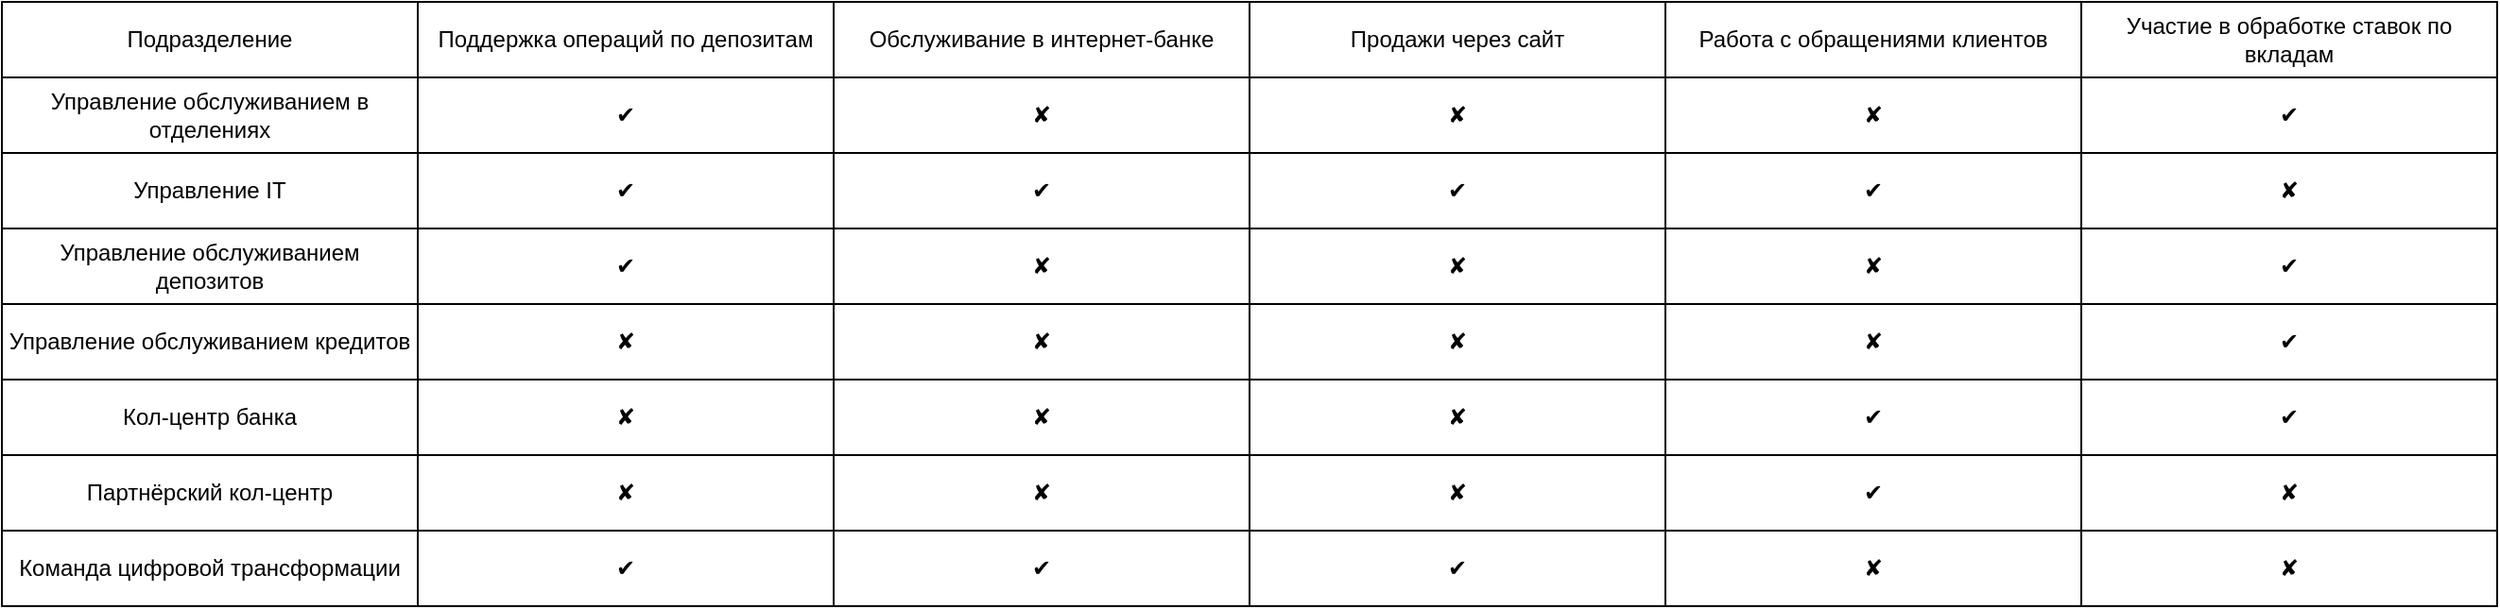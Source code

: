 <?xml version='1.0' encoding='utf-8'?>
<mxfile><diagram name="IT Landscape Table"><mxGraphModel><root><mxCell id="0" /><mxCell id="1" parent="0" /><mxCell id="2" value="Подразделение" style="shape=rectangle;whiteSpace=wrap;html=1;" vertex="1" parent="1"><mxGeometry x="20" y="20" width="220" height="40" as="geometry" /></mxCell><mxCell id="3" value="Поддержка операций по депозитам" style="shape=rectangle;whiteSpace=wrap;html=1;" vertex="1" parent="1"><mxGeometry x="240" y="20" width="220" height="40" as="geometry" /></mxCell><mxCell id="4" value="Обслуживание в интернет-банке" style="shape=rectangle;whiteSpace=wrap;html=1;" vertex="1" parent="1"><mxGeometry x="460" y="20" width="220" height="40" as="geometry" /></mxCell><mxCell id="5" value="Продажи через сайт" style="shape=rectangle;whiteSpace=wrap;html=1;" vertex="1" parent="1"><mxGeometry x="680" y="20" width="220" height="40" as="geometry" /></mxCell><mxCell id="6" value="Работа с обращениями клиентов" style="shape=rectangle;whiteSpace=wrap;html=1;" vertex="1" parent="1"><mxGeometry x="900" y="20" width="220" height="40" as="geometry" /></mxCell><mxCell id="7" value="Участие в обработке ставок по вкладам" style="shape=rectangle;whiteSpace=wrap;html=1;" vertex="1" parent="1"><mxGeometry x="1120" y="20" width="220" height="40" as="geometry" /></mxCell><mxCell id="8" value="Управление обслуживанием в отделениях" style="shape=rectangle;whiteSpace=wrap;html=1;" vertex="1" parent="1"><mxGeometry x="20" y="60" width="220" height="40" as="geometry" /></mxCell><mxCell id="9" value="✔" style="shape=rectangle;whiteSpace=wrap;html=1;" vertex="1" parent="1"><mxGeometry x="240" y="60" width="220" height="40" as="geometry" /></mxCell><mxCell id="10" value="✘" style="shape=rectangle;whiteSpace=wrap;html=1;" vertex="1" parent="1"><mxGeometry x="460" y="60" width="220" height="40" as="geometry" /></mxCell><mxCell id="11" value="✘" style="shape=rectangle;whiteSpace=wrap;html=1;" vertex="1" parent="1"><mxGeometry x="680" y="60" width="220" height="40" as="geometry" /></mxCell><mxCell id="12" value="✘" style="shape=rectangle;whiteSpace=wrap;html=1;" vertex="1" parent="1"><mxGeometry x="900" y="60" width="220" height="40" as="geometry" /></mxCell><mxCell id="13" value="✔" style="shape=rectangle;whiteSpace=wrap;html=1;" vertex="1" parent="1"><mxGeometry x="1120" y="60" width="220" height="40" as="geometry" /></mxCell><mxCell id="14" value="Управление IT" style="shape=rectangle;whiteSpace=wrap;html=1;" vertex="1" parent="1"><mxGeometry x="20" y="100" width="220" height="40" as="geometry" /></mxCell><mxCell id="15" value="✔" style="shape=rectangle;whiteSpace=wrap;html=1;" vertex="1" parent="1"><mxGeometry x="240" y="100" width="220" height="40" as="geometry" /></mxCell><mxCell id="16" value="✔" style="shape=rectangle;whiteSpace=wrap;html=1;" vertex="1" parent="1"><mxGeometry x="460" y="100" width="220" height="40" as="geometry" /></mxCell><mxCell id="17" value="✔" style="shape=rectangle;whiteSpace=wrap;html=1;" vertex="1" parent="1"><mxGeometry x="680" y="100" width="220" height="40" as="geometry" /></mxCell><mxCell id="18" value="✔" style="shape=rectangle;whiteSpace=wrap;html=1;" vertex="1" parent="1"><mxGeometry x="900" y="100" width="220" height="40" as="geometry" /></mxCell><mxCell id="19" value="✘" style="shape=rectangle;whiteSpace=wrap;html=1;" vertex="1" parent="1"><mxGeometry x="1120" y="100" width="220" height="40" as="geometry" /></mxCell><mxCell id="20" value="Управление обслуживанием депозитов" style="shape=rectangle;whiteSpace=wrap;html=1;" vertex="1" parent="1"><mxGeometry x="20" y="140" width="220" height="40" as="geometry" /></mxCell><mxCell id="21" value="✔" style="shape=rectangle;whiteSpace=wrap;html=1;" vertex="1" parent="1"><mxGeometry x="240" y="140" width="220" height="40" as="geometry" /></mxCell><mxCell id="22" value="✘" style="shape=rectangle;whiteSpace=wrap;html=1;" vertex="1" parent="1"><mxGeometry x="460" y="140" width="220" height="40" as="geometry" /></mxCell><mxCell id="23" value="✘" style="shape=rectangle;whiteSpace=wrap;html=1;" vertex="1" parent="1"><mxGeometry x="680" y="140" width="220" height="40" as="geometry" /></mxCell><mxCell id="24" value="✘" style="shape=rectangle;whiteSpace=wrap;html=1;" vertex="1" parent="1"><mxGeometry x="900" y="140" width="220" height="40" as="geometry" /></mxCell><mxCell id="25" value="✔" style="shape=rectangle;whiteSpace=wrap;html=1;" vertex="1" parent="1"><mxGeometry x="1120" y="140" width="220" height="40" as="geometry" /></mxCell><mxCell id="26" value="Управление обслуживанием кредитов" style="shape=rectangle;whiteSpace=wrap;html=1;" vertex="1" parent="1"><mxGeometry x="20" y="180" width="220" height="40" as="geometry" /></mxCell><mxCell id="27" value="✘" style="shape=rectangle;whiteSpace=wrap;html=1;" vertex="1" parent="1"><mxGeometry x="240" y="180" width="220" height="40" as="geometry" /></mxCell><mxCell id="28" value="✘" style="shape=rectangle;whiteSpace=wrap;html=1;" vertex="1" parent="1"><mxGeometry x="460" y="180" width="220" height="40" as="geometry" /></mxCell><mxCell id="29" value="✘" style="shape=rectangle;whiteSpace=wrap;html=1;" vertex="1" parent="1"><mxGeometry x="680" y="180" width="220" height="40" as="geometry" /></mxCell><mxCell id="30" value="✘" style="shape=rectangle;whiteSpace=wrap;html=1;" vertex="1" parent="1"><mxGeometry x="900" y="180" width="220" height="40" as="geometry" /></mxCell><mxCell id="31" value="✔" style="shape=rectangle;whiteSpace=wrap;html=1;" vertex="1" parent="1"><mxGeometry x="1120" y="180" width="220" height="40" as="geometry" /></mxCell><mxCell id="32" value="Кол-центр банка" style="shape=rectangle;whiteSpace=wrap;html=1;" vertex="1" parent="1"><mxGeometry x="20" y="220" width="220" height="40" as="geometry" /></mxCell><mxCell id="33" value="✘" style="shape=rectangle;whiteSpace=wrap;html=1;" vertex="1" parent="1"><mxGeometry x="240" y="220" width="220" height="40" as="geometry" /></mxCell><mxCell id="34" value="✘" style="shape=rectangle;whiteSpace=wrap;html=1;" vertex="1" parent="1"><mxGeometry x="460" y="220" width="220" height="40" as="geometry" /></mxCell><mxCell id="35" value="✘" style="shape=rectangle;whiteSpace=wrap;html=1;" vertex="1" parent="1"><mxGeometry x="680" y="220" width="220" height="40" as="geometry" /></mxCell><mxCell id="36" value="✔" style="shape=rectangle;whiteSpace=wrap;html=1;" vertex="1" parent="1"><mxGeometry x="900" y="220" width="220" height="40" as="geometry" /></mxCell><mxCell id="37" value="✔" style="shape=rectangle;whiteSpace=wrap;html=1;" vertex="1" parent="1"><mxGeometry x="1120" y="220" width="220" height="40" as="geometry" /></mxCell><mxCell id="38" value="Партнёрский кол-центр" style="shape=rectangle;whiteSpace=wrap;html=1;" vertex="1" parent="1"><mxGeometry x="20" y="260" width="220" height="40" as="geometry" /></mxCell><mxCell id="39" value="✘" style="shape=rectangle;whiteSpace=wrap;html=1;" vertex="1" parent="1"><mxGeometry x="240" y="260" width="220" height="40" as="geometry" /></mxCell><mxCell id="40" value="✘" style="shape=rectangle;whiteSpace=wrap;html=1;" vertex="1" parent="1"><mxGeometry x="460" y="260" width="220" height="40" as="geometry" /></mxCell><mxCell id="41" value="✘" style="shape=rectangle;whiteSpace=wrap;html=1;" vertex="1" parent="1"><mxGeometry x="680" y="260" width="220" height="40" as="geometry" /></mxCell><mxCell id="42" value="✔" style="shape=rectangle;whiteSpace=wrap;html=1;" vertex="1" parent="1"><mxGeometry x="900" y="260" width="220" height="40" as="geometry" /></mxCell><mxCell id="43" value="✘" style="shape=rectangle;whiteSpace=wrap;html=1;" vertex="1" parent="1"><mxGeometry x="1120" y="260" width="220" height="40" as="geometry" /></mxCell><mxCell id="44" value="Команда цифровой трансформации" style="shape=rectangle;whiteSpace=wrap;html=1;" vertex="1" parent="1"><mxGeometry x="20" y="300" width="220" height="40" as="geometry" /></mxCell><mxCell id="45" value="✔" style="shape=rectangle;whiteSpace=wrap;html=1;" vertex="1" parent="1"><mxGeometry x="240" y="300" width="220" height="40" as="geometry" /></mxCell><mxCell id="46" value="✔" style="shape=rectangle;whiteSpace=wrap;html=1;" vertex="1" parent="1"><mxGeometry x="460" y="300" width="220" height="40" as="geometry" /></mxCell><mxCell id="47" value="✔" style="shape=rectangle;whiteSpace=wrap;html=1;" vertex="1" parent="1"><mxGeometry x="680" y="300" width="220" height="40" as="geometry" /></mxCell><mxCell id="48" value="✘" style="shape=rectangle;whiteSpace=wrap;html=1;" vertex="1" parent="1"><mxGeometry x="900" y="300" width="220" height="40" as="geometry" /></mxCell><mxCell id="49" value="✘" style="shape=rectangle;whiteSpace=wrap;html=1;" vertex="1" parent="1"><mxGeometry x="1120" y="300" width="220" height="40" as="geometry" /></mxCell></root></mxGraphModel></diagram></mxfile>